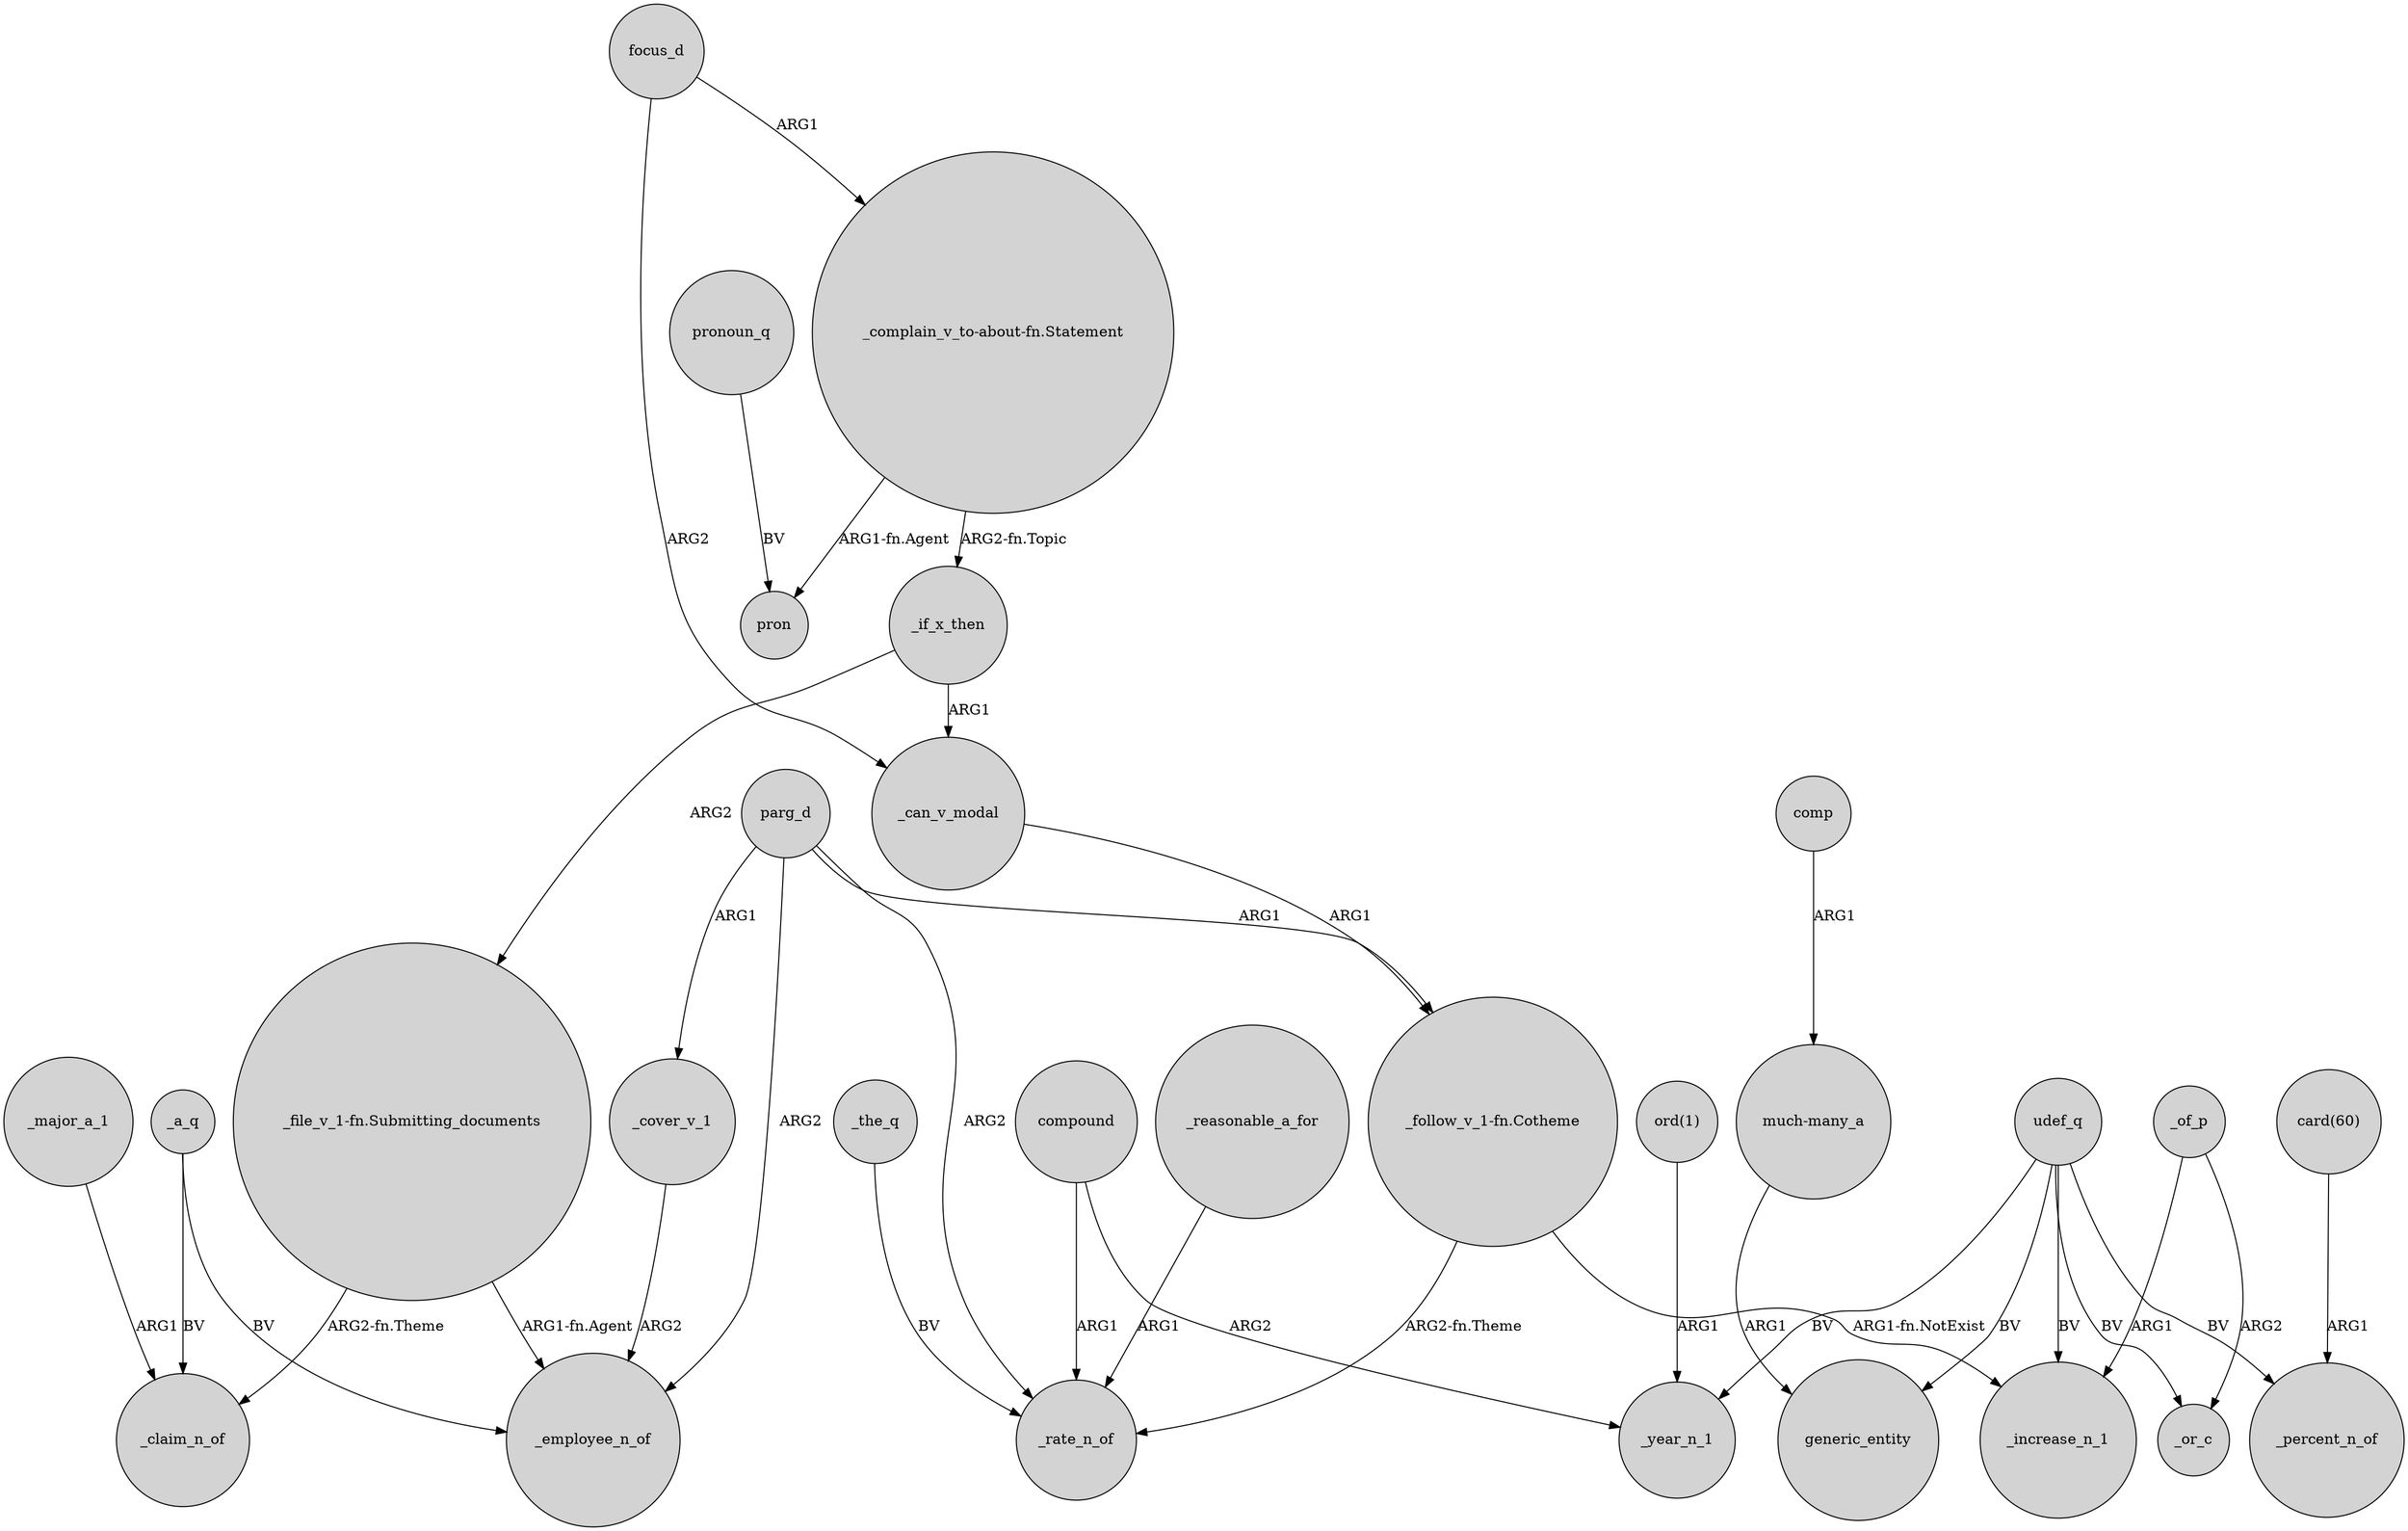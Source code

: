 digraph {
	node [shape=circle style=filled]
	"_complain_v_to-about-fn.Statement" -> _if_x_then [label="ARG2-fn.Topic"]
	_if_x_then -> "_file_v_1-fn.Submitting_documents" [label=ARG2]
	_a_q -> _claim_n_of [label=BV]
	udef_q -> generic_entity [label=BV]
	"_file_v_1-fn.Submitting_documents" -> _employee_n_of [label="ARG1-fn.Agent"]
	_major_a_1 -> _claim_n_of [label=ARG1]
	"card(60)" -> _percent_n_of [label=ARG1]
	"much-many_a" -> generic_entity [label=ARG1]
	compound -> _rate_n_of [label=ARG1]
	_reasonable_a_for -> _rate_n_of [label=ARG1]
	_if_x_then -> _can_v_modal [label=ARG1]
	_can_v_modal -> "_follow_v_1-fn.Cotheme" [label=ARG1]
	udef_q -> _or_c [label=BV]
	_the_q -> _rate_n_of [label=BV]
	"_file_v_1-fn.Submitting_documents" -> _claim_n_of [label="ARG2-fn.Theme"]
	pronoun_q -> pron [label=BV]
	comp -> "much-many_a" [label=ARG1]
	_of_p -> _or_c [label=ARG2]
	"_follow_v_1-fn.Cotheme" -> _rate_n_of [label="ARG2-fn.Theme"]
	udef_q -> _increase_n_1 [label=BV]
	focus_d -> "_complain_v_to-about-fn.Statement" [label=ARG1]
	_of_p -> _increase_n_1 [label=ARG1]
	parg_d -> _employee_n_of [label=ARG2]
	compound -> _year_n_1 [label=ARG2]
	udef_q -> _year_n_1 [label=BV]
	"_follow_v_1-fn.Cotheme" -> _increase_n_1 [label="ARG1-fn.NotExist"]
	udef_q -> _percent_n_of [label=BV]
	"ord(1)" -> _year_n_1 [label=ARG1]
	_a_q -> _employee_n_of [label=BV]
	parg_d -> _rate_n_of [label=ARG2]
	focus_d -> _can_v_modal [label=ARG2]
	parg_d -> "_follow_v_1-fn.Cotheme" [label=ARG1]
	parg_d -> _cover_v_1 [label=ARG1]
	"_complain_v_to-about-fn.Statement" -> pron [label="ARG1-fn.Agent"]
	_cover_v_1 -> _employee_n_of [label=ARG2]
}
